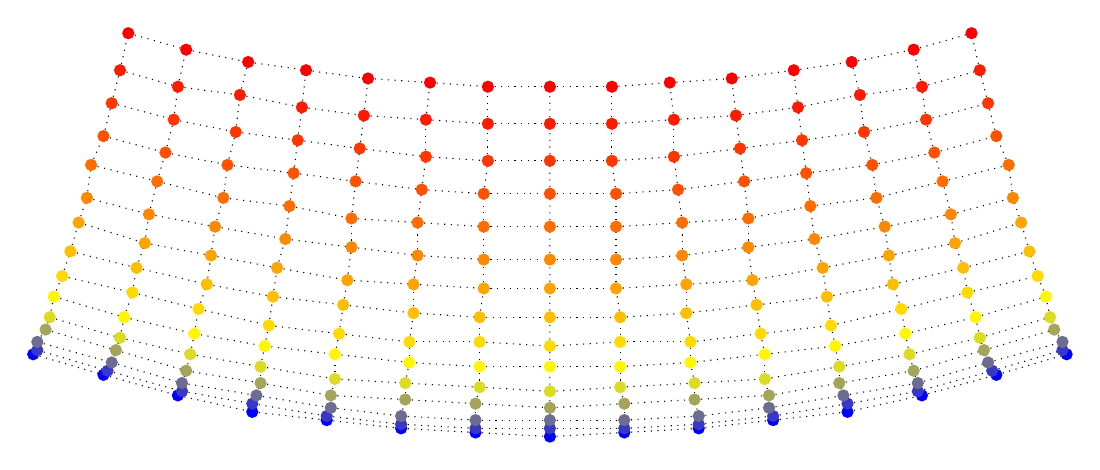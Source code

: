 % This file was created by matlab2tikz v0.2.2.
% Copyright (c) 2008--2012, Nico Schlömer <nico.schloemer@gmail.com>
% All rights reserved.
% 
% The latest updates can be retrieved from
%   http://www.mathworks.com/matlabcentral/fileexchange/22022-matlab2tikz
% where you can also make suggestions and rate matlab2tikz.
% 
% 
% 
\begin{tikzpicture}

% Axis at [0.13 0.11 0.78 0.63]
\begin{axis}[%
view={0}{90},
width=5.167in,
height=4.075in,
scale only axis,
xmin=-0.125, xmax=0.125,
ymin=-0.09, ymax=0.108,
hide x axis,
hide y axis]
\addplot [
color=black,
dotted,
forget plot
]
coordinates{
 (-0.125,-0.02)(-0.124,-0.019) 
};
\addplot [
color=black,
dotted,
forget plot
]
coordinates{
 (-0.124,-0.019)(-0.124,-0.017) 
};
\addplot [
color=black,
dotted,
forget plot
]
coordinates{
 (-0.124,-0.017)(-0.122,-0.014) 
};
\addplot [
color=black,
dotted,
forget plot
]
coordinates{
 (-0.122,-0.014)(-0.121,-0.011) 
};
\addplot [
color=black,
dotted,
forget plot
]
coordinates{
 (-0.121,-0.011)(-0.12,-0.006) 
};
\addplot [
color=black,
dotted,
forget plot
]
coordinates{
 (-0.12,-0.006)(-0.118,-0.001) 
};
\addplot [
color=black,
dotted,
forget plot
]
coordinates{
 (-0.118,-0.001)(-0.116,0.005) 
};
\addplot [
color=black,
dotted,
forget plot
]
coordinates{
 (-0.116,0.005)(-0.114,0.012) 
};
\addplot [
color=black,
dotted,
forget plot
]
coordinates{
 (-0.114,0.012)(-0.112,0.018) 
};
\addplot [
color=black,
dotted,
forget plot
]
coordinates{
 (-0.112,0.018)(-0.111,0.026) 
};
\addplot [
color=black,
dotted,
forget plot
]
coordinates{
 (-0.111,0.026)(-0.108,0.033) 
};
\addplot [
color=black,
dotted,
forget plot
]
coordinates{
 (-0.108,0.033)(-0.106,0.041) 
};
\addplot [
color=black,
dotted,
forget plot
]
coordinates{
 (-0.106,0.041)(-0.104,0.049) 
};
\addplot [
color=black,
dotted,
forget plot
]
coordinates{
 (-0.104,0.049)(-0.102,0.058) 
};
\addplot [
color=black,
dotted,
forget plot
]
coordinates{
 (-0.125,-0.02)(-0.108,-0.025) 
};
\addplot [
color=black,
dotted,
forget plot
]
coordinates{
 (-0.124,-0.019)(-0.107,-0.024) 
};
\addplot [
color=black,
dotted,
forget plot
]
coordinates{
 (-0.108,-0.025)(-0.107,-0.024) 
};
\addplot [
color=black,
dotted,
forget plot
]
coordinates{
 (-0.124,-0.017)(-0.106,-0.022) 
};
\addplot [
color=black,
dotted,
forget plot
]
coordinates{
 (-0.107,-0.024)(-0.106,-0.022) 
};
\addplot [
color=black,
dotted,
forget plot
]
coordinates{
 (-0.122,-0.014)(-0.105,-0.019) 
};
\addplot [
color=black,
dotted,
forget plot
]
coordinates{
 (-0.106,-0.022)(-0.105,-0.019) 
};
\addplot [
color=black,
dotted,
forget plot
]
coordinates{
 (-0.121,-0.011)(-0.104,-0.016) 
};
\addplot [
color=black,
dotted,
forget plot
]
coordinates{
 (-0.105,-0.019)(-0.104,-0.016) 
};
\addplot [
color=black,
dotted,
forget plot
]
coordinates{
 (-0.12,-0.006)(-0.103,-0.011) 
};
\addplot [
color=black,
dotted,
forget plot
]
coordinates{
 (-0.104,-0.016)(-0.103,-0.011) 
};
\addplot [
color=black,
dotted,
forget plot
]
coordinates{
 (-0.118,-0.001)(-0.101,-0.005) 
};
\addplot [
color=black,
dotted,
forget plot
]
coordinates{
 (-0.103,-0.011)(-0.101,-0.005) 
};
\addplot [
color=black,
dotted,
forget plot
]
coordinates{
 (-0.116,0.005)(-0.1,0.001) 
};
\addplot [
color=black,
dotted,
forget plot
]
coordinates{
 (-0.101,-0.005)(-0.1,0.001) 
};
\addplot [
color=black,
dotted,
forget plot
]
coordinates{
 (-0.114,0.012)(-0.098,0.007) 
};
\addplot [
color=black,
dotted,
forget plot
]
coordinates{
 (-0.1,0.001)(-0.098,0.007) 
};
\addplot [
color=black,
dotted,
forget plot
]
coordinates{
 (-0.112,0.018)(-0.097,0.014) 
};
\addplot [
color=black,
dotted,
forget plot
]
coordinates{
 (-0.098,0.007)(-0.097,0.014) 
};
\addplot [
color=black,
dotted,
forget plot
]
coordinates{
 (-0.111,0.026)(-0.095,0.022) 
};
\addplot [
color=black,
dotted,
forget plot
]
coordinates{
 (-0.097,0.014)(-0.095,0.022) 
};
\addplot [
color=black,
dotted,
forget plot
]
coordinates{
 (-0.108,0.033)(-0.093,0.029) 
};
\addplot [
color=black,
dotted,
forget plot
]
coordinates{
 (-0.095,0.022)(-0.093,0.029) 
};
\addplot [
color=black,
dotted,
forget plot
]
coordinates{
 (-0.106,0.041)(-0.091,0.037) 
};
\addplot [
color=black,
dotted,
forget plot
]
coordinates{
 (-0.093,0.029)(-0.091,0.037) 
};
\addplot [
color=black,
dotted,
forget plot
]
coordinates{
 (-0.104,0.049)(-0.09,0.045) 
};
\addplot [
color=black,
dotted,
forget plot
]
coordinates{
 (-0.091,0.037)(-0.09,0.045) 
};
\addplot [
color=black,
dotted,
forget plot
]
coordinates{
 (-0.102,0.058)(-0.088,0.054) 
};
\addplot [
color=black,
dotted,
forget plot
]
coordinates{
 (-0.09,0.045)(-0.088,0.054) 
};
\addplot [
color=black,
dotted,
forget plot
]
coordinates{
 (-0.108,-0.025)(-0.09,-0.03) 
};
\addplot [
color=black,
dotted,
forget plot
]
coordinates{
 (-0.107,-0.024)(-0.089,-0.029) 
};
\addplot [
color=black,
dotted,
forget plot
]
coordinates{
 (-0.09,-0.03)(-0.089,-0.029) 
};
\addplot [
color=black,
dotted,
forget plot
]
coordinates{
 (-0.106,-0.022)(-0.089,-0.027) 
};
\addplot [
color=black,
dotted,
forget plot
]
coordinates{
 (-0.089,-0.029)(-0.089,-0.027) 
};
\addplot [
color=black,
dotted,
forget plot
]
coordinates{
 (-0.105,-0.019)(-0.088,-0.024) 
};
\addplot [
color=black,
dotted,
forget plot
]
coordinates{
 (-0.089,-0.027)(-0.088,-0.024) 
};
\addplot [
color=black,
dotted,
forget plot
]
coordinates{
 (-0.104,-0.016)(-0.087,-0.02) 
};
\addplot [
color=black,
dotted,
forget plot
]
coordinates{
 (-0.088,-0.024)(-0.087,-0.02) 
};
\addplot [
color=black,
dotted,
forget plot
]
coordinates{
 (-0.103,-0.011)(-0.086,-0.015) 
};
\addplot [
color=black,
dotted,
forget plot
]
coordinates{
 (-0.087,-0.02)(-0.086,-0.015) 
};
\addplot [
color=black,
dotted,
forget plot
]
coordinates{
 (-0.101,-0.005)(-0.085,-0.009) 
};
\addplot [
color=black,
dotted,
forget plot
]
coordinates{
 (-0.086,-0.015)(-0.085,-0.009) 
};
\addplot [
color=black,
dotted,
forget plot
]
coordinates{
 (-0.1,0.001)(-0.083,-0.003) 
};
\addplot [
color=black,
dotted,
forget plot
]
coordinates{
 (-0.085,-0.009)(-0.083,-0.003) 
};
\addplot [
color=black,
dotted,
forget plot
]
coordinates{
 (-0.098,0.007)(-0.082,0.004) 
};
\addplot [
color=black,
dotted,
forget plot
]
coordinates{
 (-0.083,-0.003)(-0.082,0.004) 
};
\addplot [
color=black,
dotted,
forget plot
]
coordinates{
 (-0.097,0.014)(-0.081,0.011) 
};
\addplot [
color=black,
dotted,
forget plot
]
coordinates{
 (-0.082,0.004)(-0.081,0.011) 
};
\addplot [
color=black,
dotted,
forget plot
]
coordinates{
 (-0.095,0.022)(-0.079,0.018) 
};
\addplot [
color=black,
dotted,
forget plot
]
coordinates{
 (-0.081,0.011)(-0.079,0.018) 
};
\addplot [
color=black,
dotted,
forget plot
]
coordinates{
 (-0.093,0.029)(-0.078,0.026) 
};
\addplot [
color=black,
dotted,
forget plot
]
coordinates{
 (-0.079,0.018)(-0.078,0.026) 
};
\addplot [
color=black,
dotted,
forget plot
]
coordinates{
 (-0.091,0.037)(-0.076,0.034) 
};
\addplot [
color=black,
dotted,
forget plot
]
coordinates{
 (-0.078,0.026)(-0.076,0.034) 
};
\addplot [
color=black,
dotted,
forget plot
]
coordinates{
 (-0.09,0.045)(-0.075,0.043) 
};
\addplot [
color=black,
dotted,
forget plot
]
coordinates{
 (-0.076,0.034)(-0.075,0.043) 
};
\addplot [
color=black,
dotted,
forget plot
]
coordinates{
 (-0.088,0.054)(-0.073,0.051) 
};
\addplot [
color=black,
dotted,
forget plot
]
coordinates{
 (-0.075,0.043)(-0.073,0.051) 
};
\addplot [
color=black,
dotted,
forget plot
]
coordinates{
 (-0.09,-0.03)(-0.072,-0.034) 
};
\addplot [
color=black,
dotted,
forget plot
]
coordinates{
 (-0.089,-0.029)(-0.072,-0.032) 
};
\addplot [
color=black,
dotted,
forget plot
]
coordinates{
 (-0.072,-0.034)(-0.072,-0.032) 
};
\addplot [
color=black,
dotted,
forget plot
]
coordinates{
 (-0.089,-0.027)(-0.071,-0.03) 
};
\addplot [
color=black,
dotted,
forget plot
]
coordinates{
 (-0.072,-0.032)(-0.071,-0.03) 
};
\addplot [
color=black,
dotted,
forget plot
]
coordinates{
 (-0.088,-0.024)(-0.07,-0.027) 
};
\addplot [
color=black,
dotted,
forget plot
]
coordinates{
 (-0.071,-0.03)(-0.07,-0.027) 
};
\addplot [
color=black,
dotted,
forget plot
]
coordinates{
 (-0.087,-0.02)(-0.07,-0.023) 
};
\addplot [
color=black,
dotted,
forget plot
]
coordinates{
 (-0.07,-0.027)(-0.07,-0.023) 
};
\addplot [
color=black,
dotted,
forget plot
]
coordinates{
 (-0.086,-0.015)(-0.069,-0.018) 
};
\addplot [
color=black,
dotted,
forget plot
]
coordinates{
 (-0.07,-0.023)(-0.069,-0.018) 
};
\addplot [
color=black,
dotted,
forget plot
]
coordinates{
 (-0.085,-0.009)(-0.068,-0.013) 
};
\addplot [
color=black,
dotted,
forget plot
]
coordinates{
 (-0.069,-0.018)(-0.068,-0.013) 
};
\addplot [
color=black,
dotted,
forget plot
]
coordinates{
 (-0.083,-0.003)(-0.067,-0.006) 
};
\addplot [
color=black,
dotted,
forget plot
]
coordinates{
 (-0.068,-0.013)(-0.067,-0.006) 
};
\addplot [
color=black,
dotted,
forget plot
]
coordinates{
 (-0.082,0.004)(-0.066,0.001) 
};
\addplot [
color=black,
dotted,
forget plot
]
coordinates{
 (-0.067,-0.006)(-0.066,0.001) 
};
\addplot [
color=black,
dotted,
forget plot
]
coordinates{
 (-0.081,0.011)(-0.064,0.008) 
};
\addplot [
color=black,
dotted,
forget plot
]
coordinates{
 (-0.066,0.001)(-0.064,0.008) 
};
\addplot [
color=black,
dotted,
forget plot
]
coordinates{
 (-0.079,0.018)(-0.063,0.016) 
};
\addplot [
color=black,
dotted,
forget plot
]
coordinates{
 (-0.064,0.008)(-0.063,0.016) 
};
\addplot [
color=black,
dotted,
forget plot
]
coordinates{
 (-0.078,0.026)(-0.062,0.024) 
};
\addplot [
color=black,
dotted,
forget plot
]
coordinates{
 (-0.063,0.016)(-0.062,0.024) 
};
\addplot [
color=black,
dotted,
forget plot
]
coordinates{
 (-0.076,0.034)(-0.061,0.032) 
};
\addplot [
color=black,
dotted,
forget plot
]
coordinates{
 (-0.062,0.024)(-0.061,0.032) 
};
\addplot [
color=black,
dotted,
forget plot
]
coordinates{
 (-0.075,0.043)(-0.06,0.04) 
};
\addplot [
color=black,
dotted,
forget plot
]
coordinates{
 (-0.061,0.032)(-0.06,0.04) 
};
\addplot [
color=black,
dotted,
forget plot
]
coordinates{
 (-0.073,0.051)(-0.059,0.049) 
};
\addplot [
color=black,
dotted,
forget plot
]
coordinates{
 (-0.06,0.04)(-0.059,0.049) 
};
\addplot [
color=black,
dotted,
forget plot
]
coordinates{
 (-0.072,-0.034)(-0.054,-0.036) 
};
\addplot [
color=black,
dotted,
forget plot
]
coordinates{
 (-0.072,-0.032)(-0.054,-0.035) 
};
\addplot [
color=black,
dotted,
forget plot
]
coordinates{
 (-0.054,-0.036)(-0.054,-0.035) 
};
\addplot [
color=black,
dotted,
forget plot
]
coordinates{
 (-0.071,-0.03)(-0.053,-0.033) 
};
\addplot [
color=black,
dotted,
forget plot
]
coordinates{
 (-0.054,-0.035)(-0.053,-0.033) 
};
\addplot [
color=black,
dotted,
forget plot
]
coordinates{
 (-0.07,-0.027)(-0.053,-0.03) 
};
\addplot [
color=black,
dotted,
forget plot
]
coordinates{
 (-0.053,-0.033)(-0.053,-0.03) 
};
\addplot [
color=black,
dotted,
forget plot
]
coordinates{
 (-0.07,-0.023)(-0.052,-0.026) 
};
\addplot [
color=black,
dotted,
forget plot
]
coordinates{
 (-0.053,-0.03)(-0.052,-0.026) 
};
\addplot [
color=black,
dotted,
forget plot
]
coordinates{
 (-0.069,-0.018)(-0.052,-0.02) 
};
\addplot [
color=black,
dotted,
forget plot
]
coordinates{
 (-0.052,-0.026)(-0.052,-0.02) 
};
\addplot [
color=black,
dotted,
forget plot
]
coordinates{
 (-0.068,-0.013)(-0.051,-0.015) 
};
\addplot [
color=black,
dotted,
forget plot
]
coordinates{
 (-0.052,-0.02)(-0.051,-0.015) 
};
\addplot [
color=black,
dotted,
forget plot
]
coordinates{
 (-0.067,-0.006)(-0.05,-0.008) 
};
\addplot [
color=black,
dotted,
forget plot
]
coordinates{
 (-0.051,-0.015)(-0.05,-0.008) 
};
\addplot [
color=black,
dotted,
forget plot
]
coordinates{
 (-0.066,0.001)(-0.049,-0.002) 
};
\addplot [
color=black,
dotted,
forget plot
]
coordinates{
 (-0.05,-0.008)(-0.049,-0.002) 
};
\addplot [
color=black,
dotted,
forget plot
]
coordinates{
 (-0.064,0.008)(-0.048,0.006) 
};
\addplot [
color=black,
dotted,
forget plot
]
coordinates{
 (-0.049,-0.002)(-0.048,0.006) 
};
\addplot [
color=black,
dotted,
forget plot
]
coordinates{
 (-0.063,0.016)(-0.048,0.013) 
};
\addplot [
color=black,
dotted,
forget plot
]
coordinates{
 (-0.048,0.006)(-0.048,0.013) 
};
\addplot [
color=black,
dotted,
forget plot
]
coordinates{
 (-0.062,0.024)(-0.047,0.022) 
};
\addplot [
color=black,
dotted,
forget plot
]
coordinates{
 (-0.048,0.013)(-0.047,0.022) 
};
\addplot [
color=black,
dotted,
forget plot
]
coordinates{
 (-0.061,0.032)(-0.046,0.03) 
};
\addplot [
color=black,
dotted,
forget plot
]
coordinates{
 (-0.047,0.022)(-0.046,0.03) 
};
\addplot [
color=black,
dotted,
forget plot
]
coordinates{
 (-0.06,0.04)(-0.045,0.038) 
};
\addplot [
color=black,
dotted,
forget plot
]
coordinates{
 (-0.046,0.03)(-0.045,0.038) 
};
\addplot [
color=black,
dotted,
forget plot
]
coordinates{
 (-0.059,0.049)(-0.044,0.047) 
};
\addplot [
color=black,
dotted,
forget plot
]
coordinates{
 (-0.045,0.038)(-0.044,0.047) 
};
\addplot [
color=black,
dotted,
forget plot
]
coordinates{
 (-0.054,-0.036)(-0.036,-0.038) 
};
\addplot [
color=black,
dotted,
forget plot
]
coordinates{
 (-0.054,-0.035)(-0.036,-0.037) 
};
\addplot [
color=black,
dotted,
forget plot
]
coordinates{
 (-0.036,-0.038)(-0.036,-0.037) 
};
\addplot [
color=black,
dotted,
forget plot
]
coordinates{
 (-0.053,-0.033)(-0.036,-0.035) 
};
\addplot [
color=black,
dotted,
forget plot
]
coordinates{
 (-0.036,-0.037)(-0.036,-0.035) 
};
\addplot [
color=black,
dotted,
forget plot
]
coordinates{
 (-0.053,-0.03)(-0.035,-0.031) 
};
\addplot [
color=black,
dotted,
forget plot
]
coordinates{
 (-0.036,-0.035)(-0.035,-0.031) 
};
\addplot [
color=black,
dotted,
forget plot
]
coordinates{
 (-0.052,-0.026)(-0.035,-0.027) 
};
\addplot [
color=black,
dotted,
forget plot
]
coordinates{
 (-0.035,-0.031)(-0.035,-0.027) 
};
\addplot [
color=black,
dotted,
forget plot
]
coordinates{
 (-0.052,-0.02)(-0.034,-0.022) 
};
\addplot [
color=black,
dotted,
forget plot
]
coordinates{
 (-0.035,-0.027)(-0.034,-0.022) 
};
\addplot [
color=black,
dotted,
forget plot
]
coordinates{
 (-0.051,-0.015)(-0.034,-0.017) 
};
\addplot [
color=black,
dotted,
forget plot
]
coordinates{
 (-0.034,-0.022)(-0.034,-0.017) 
};
\addplot [
color=black,
dotted,
forget plot
]
coordinates{
 (-0.05,-0.008)(-0.033,-0.01) 
};
\addplot [
color=black,
dotted,
forget plot
]
coordinates{
 (-0.034,-0.017)(-0.033,-0.01) 
};
\addplot [
color=black,
dotted,
forget plot
]
coordinates{
 (-0.049,-0.002)(-0.033,-0.003) 
};
\addplot [
color=black,
dotted,
forget plot
]
coordinates{
 (-0.033,-0.01)(-0.033,-0.003) 
};
\addplot [
color=black,
dotted,
forget plot
]
coordinates{
 (-0.048,0.006)(-0.032,0.004) 
};
\addplot [
color=black,
dotted,
forget plot
]
coordinates{
 (-0.033,-0.003)(-0.032,0.004) 
};
\addplot [
color=black,
dotted,
forget plot
]
coordinates{
 (-0.048,0.013)(-0.032,0.012) 
};
\addplot [
color=black,
dotted,
forget plot
]
coordinates{
 (-0.032,0.004)(-0.032,0.012) 
};
\addplot [
color=black,
dotted,
forget plot
]
coordinates{
 (-0.047,0.022)(-0.031,0.02) 
};
\addplot [
color=black,
dotted,
forget plot
]
coordinates{
 (-0.032,0.012)(-0.031,0.02) 
};
\addplot [
color=black,
dotted,
forget plot
]
coordinates{
 (-0.046,0.03)(-0.03,0.028) 
};
\addplot [
color=black,
dotted,
forget plot
]
coordinates{
 (-0.031,0.02)(-0.03,0.028) 
};
\addplot [
color=black,
dotted,
forget plot
]
coordinates{
 (-0.045,0.038)(-0.03,0.037) 
};
\addplot [
color=black,
dotted,
forget plot
]
coordinates{
 (-0.03,0.028)(-0.03,0.037) 
};
\addplot [
color=black,
dotted,
forget plot
]
coordinates{
 (-0.044,0.047)(-0.029,0.046) 
};
\addplot [
color=black,
dotted,
forget plot
]
coordinates{
 (-0.03,0.037)(-0.029,0.046) 
};
\addplot [
color=black,
dotted,
forget plot
]
coordinates{
 (-0.036,-0.038)(-0.018,-0.039) 
};
\addplot [
color=black,
dotted,
forget plot
]
coordinates{
 (-0.036,-0.037)(-0.018,-0.038) 
};
\addplot [
color=black,
dotted,
forget plot
]
coordinates{
 (-0.018,-0.039)(-0.018,-0.038) 
};
\addplot [
color=black,
dotted,
forget plot
]
coordinates{
 (-0.036,-0.035)(-0.018,-0.036) 
};
\addplot [
color=black,
dotted,
forget plot
]
coordinates{
 (-0.018,-0.038)(-0.018,-0.036) 
};
\addplot [
color=black,
dotted,
forget plot
]
coordinates{
 (-0.035,-0.031)(-0.018,-0.032) 
};
\addplot [
color=black,
dotted,
forget plot
]
coordinates{
 (-0.018,-0.036)(-0.018,-0.032) 
};
\addplot [
color=black,
dotted,
forget plot
]
coordinates{
 (-0.035,-0.027)(-0.017,-0.028) 
};
\addplot [
color=black,
dotted,
forget plot
]
coordinates{
 (-0.018,-0.032)(-0.017,-0.028) 
};
\addplot [
color=black,
dotted,
forget plot
]
coordinates{
 (-0.034,-0.022)(-0.017,-0.023) 
};
\addplot [
color=black,
dotted,
forget plot
]
coordinates{
 (-0.017,-0.028)(-0.017,-0.023) 
};
\addplot [
color=black,
dotted,
forget plot
]
coordinates{
 (-0.034,-0.017)(-0.017,-0.017) 
};
\addplot [
color=black,
dotted,
forget plot
]
coordinates{
 (-0.017,-0.023)(-0.017,-0.017) 
};
\addplot [
color=black,
dotted,
forget plot
]
coordinates{
 (-0.033,-0.01)(-0.017,-0.011) 
};
\addplot [
color=black,
dotted,
forget plot
]
coordinates{
 (-0.017,-0.017)(-0.017,-0.011) 
};
\addplot [
color=black,
dotted,
forget plot
]
coordinates{
 (-0.033,-0.003)(-0.016,-0.004) 
};
\addplot [
color=black,
dotted,
forget plot
]
coordinates{
 (-0.017,-0.011)(-0.016,-0.004) 
};
\addplot [
color=black,
dotted,
forget plot
]
coordinates{
 (-0.032,0.004)(-0.016,0.003) 
};
\addplot [
color=black,
dotted,
forget plot
]
coordinates{
 (-0.016,-0.004)(-0.016,0.003) 
};
\addplot [
color=black,
dotted,
forget plot
]
coordinates{
 (-0.032,0.012)(-0.016,0.011) 
};
\addplot [
color=black,
dotted,
forget plot
]
coordinates{
 (-0.016,0.003)(-0.016,0.011) 
};
\addplot [
color=black,
dotted,
forget plot
]
coordinates{
 (-0.031,0.02)(-0.016,0.019) 
};
\addplot [
color=black,
dotted,
forget plot
]
coordinates{
 (-0.016,0.011)(-0.016,0.019) 
};
\addplot [
color=black,
dotted,
forget plot
]
coordinates{
 (-0.03,0.028)(-0.015,0.027) 
};
\addplot [
color=black,
dotted,
forget plot
]
coordinates{
 (-0.016,0.019)(-0.015,0.027) 
};
\addplot [
color=black,
dotted,
forget plot
]
coordinates{
 (-0.03,0.037)(-0.015,0.036) 
};
\addplot [
color=black,
dotted,
forget plot
]
coordinates{
 (-0.015,0.027)(-0.015,0.036) 
};
\addplot [
color=black,
dotted,
forget plot
]
coordinates{
 (-0.029,0.046)(-0.015,0.045) 
};
\addplot [
color=black,
dotted,
forget plot
]
coordinates{
 (-0.015,0.036)(-0.015,0.045) 
};
\addplot [
color=black,
dotted,
forget plot
]
coordinates{
 (-0.018,-0.039)(-1.505e-06,-0.04) 
};
\addplot [
color=black,
dotted,
forget plot
]
coordinates{
 (-0.018,-0.038)(2.839e-06,-0.038) 
};
\addplot [
color=black,
dotted,
forget plot
]
coordinates{
 (-1.505e-06,-0.04)(2.839e-06,-0.038) 
};
\addplot [
color=black,
dotted,
forget plot
]
coordinates{
 (-0.018,-0.036)(-1.244e-06,-0.036) 
};
\addplot [
color=black,
dotted,
forget plot
]
coordinates{
 (2.839e-06,-0.038)(-1.244e-06,-0.036) 
};
\addplot [
color=black,
dotted,
forget plot
]
coordinates{
 (-0.018,-0.032)(2.416e-06,-0.033) 
};
\addplot [
color=black,
dotted,
forget plot
]
coordinates{
 (-1.244e-06,-0.036)(2.416e-06,-0.033) 
};
\addplot [
color=black,
dotted,
forget plot
]
coordinates{
 (-0.017,-0.028)(3.112e-06,-0.029) 
};
\addplot [
color=black,
dotted,
forget plot
]
coordinates{
 (2.416e-06,-0.033)(3.112e-06,-0.029) 
};
\addplot [
color=black,
dotted,
forget plot
]
coordinates{
 (-0.017,-0.023)(-1.133e-06,-0.023) 
};
\addplot [
color=black,
dotted,
forget plot
]
coordinates{
 (3.112e-06,-0.029)(-1.133e-06,-0.023) 
};
\addplot [
color=black,
dotted,
forget plot
]
coordinates{
 (-0.017,-0.017)(7.988e-07,-0.018) 
};
\addplot [
color=black,
dotted,
forget plot
]
coordinates{
 (-1.133e-06,-0.023)(7.988e-07,-0.018) 
};
\addplot [
color=black,
dotted,
forget plot
]
coordinates{
 (-0.017,-0.011)(3.225e-07,-0.011) 
};
\addplot [
color=black,
dotted,
forget plot
]
coordinates{
 (7.988e-07,-0.018)(3.225e-07,-0.011) 
};
\addplot [
color=black,
dotted,
forget plot
]
coordinates{
 (-0.016,-0.004)(-1.601e-07,-0.004) 
};
\addplot [
color=black,
dotted,
forget plot
]
coordinates{
 (3.225e-07,-0.011)(-1.601e-07,-0.004) 
};
\addplot [
color=black,
dotted,
forget plot
]
coordinates{
 (-0.016,0.003)(-7.657e-07,0.003) 
};
\addplot [
color=black,
dotted,
forget plot
]
coordinates{
 (-1.601e-07,-0.004)(-7.657e-07,0.003) 
};
\addplot [
color=black,
dotted,
forget plot
]
coordinates{
 (-0.016,0.011)(2.474e-07,0.011) 
};
\addplot [
color=black,
dotted,
forget plot
]
coordinates{
 (-7.657e-07,0.003)(2.474e-07,0.011) 
};
\addplot [
color=black,
dotted,
forget plot
]
coordinates{
 (-0.016,0.019)(4.727e-07,0.019) 
};
\addplot [
color=black,
dotted,
forget plot
]
coordinates{
 (2.474e-07,0.011)(4.727e-07,0.019) 
};
\addplot [
color=black,
dotted,
forget plot
]
coordinates{
 (-0.015,0.027)(5.345e-07,0.027) 
};
\addplot [
color=black,
dotted,
forget plot
]
coordinates{
 (4.727e-07,0.019)(5.345e-07,0.027) 
};
\addplot [
color=black,
dotted,
forget plot
]
coordinates{
 (-0.015,0.036)(6.132e-07,0.036) 
};
\addplot [
color=black,
dotted,
forget plot
]
coordinates{
 (5.345e-07,0.027)(6.132e-07,0.036) 
};
\addplot [
color=black,
dotted,
forget plot
]
coordinates{
 (-0.015,0.045)(-8.501e-08,0.045) 
};
\addplot [
color=black,
dotted,
forget plot
]
coordinates{
 (6.132e-07,0.036)(-8.501e-08,0.045) 
};
\addplot [
color=black,
dotted,
forget plot
]
coordinates{
 (-1.505e-06,-0.04)(0.018,-0.039) 
};
\addplot [
color=black,
dotted,
forget plot
]
coordinates{
 (2.839e-06,-0.038)(0.018,-0.038) 
};
\addplot [
color=black,
dotted,
forget plot
]
coordinates{
 (0.018,-0.039)(0.018,-0.038) 
};
\addplot [
color=black,
dotted,
forget plot
]
coordinates{
 (-1.244e-06,-0.036)(0.018,-0.036) 
};
\addplot [
color=black,
dotted,
forget plot
]
coordinates{
 (0.018,-0.038)(0.018,-0.036) 
};
\addplot [
color=black,
dotted,
forget plot
]
coordinates{
 (2.416e-06,-0.033)(0.018,-0.032) 
};
\addplot [
color=black,
dotted,
forget plot
]
coordinates{
 (0.018,-0.036)(0.018,-0.032) 
};
\addplot [
color=black,
dotted,
forget plot
]
coordinates{
 (3.112e-06,-0.029)(0.017,-0.028) 
};
\addplot [
color=black,
dotted,
forget plot
]
coordinates{
 (0.018,-0.032)(0.017,-0.028) 
};
\addplot [
color=black,
dotted,
forget plot
]
coordinates{
 (-1.133e-06,-0.023)(0.017,-0.023) 
};
\addplot [
color=black,
dotted,
forget plot
]
coordinates{
 (0.017,-0.028)(0.017,-0.023) 
};
\addplot [
color=black,
dotted,
forget plot
]
coordinates{
 (7.988e-07,-0.018)(0.017,-0.017) 
};
\addplot [
color=black,
dotted,
forget plot
]
coordinates{
 (0.017,-0.023)(0.017,-0.017) 
};
\addplot [
color=black,
dotted,
forget plot
]
coordinates{
 (3.225e-07,-0.011)(0.017,-0.011) 
};
\addplot [
color=black,
dotted,
forget plot
]
coordinates{
 (0.017,-0.017)(0.017,-0.011) 
};
\addplot [
color=black,
dotted,
forget plot
]
coordinates{
 (-1.601e-07,-0.004)(0.016,-0.004) 
};
\addplot [
color=black,
dotted,
forget plot
]
coordinates{
 (0.017,-0.011)(0.016,-0.004) 
};
\addplot [
color=black,
dotted,
forget plot
]
coordinates{
 (-7.657e-07,0.003)(0.016,0.003) 
};
\addplot [
color=black,
dotted,
forget plot
]
coordinates{
 (0.016,-0.004)(0.016,0.003) 
};
\addplot [
color=black,
dotted,
forget plot
]
coordinates{
 (2.474e-07,0.011)(0.016,0.011) 
};
\addplot [
color=black,
dotted,
forget plot
]
coordinates{
 (0.016,0.003)(0.016,0.011) 
};
\addplot [
color=black,
dotted,
forget plot
]
coordinates{
 (4.727e-07,0.019)(0.016,0.019) 
};
\addplot [
color=black,
dotted,
forget plot
]
coordinates{
 (0.016,0.011)(0.016,0.019) 
};
\addplot [
color=black,
dotted,
forget plot
]
coordinates{
 (5.345e-07,0.027)(0.015,0.027) 
};
\addplot [
color=black,
dotted,
forget plot
]
coordinates{
 (0.016,0.019)(0.015,0.027) 
};
\addplot [
color=black,
dotted,
forget plot
]
coordinates{
 (6.132e-07,0.036)(0.015,0.036) 
};
\addplot [
color=black,
dotted,
forget plot
]
coordinates{
 (0.015,0.027)(0.015,0.036) 
};
\addplot [
color=black,
dotted,
forget plot
]
coordinates{
 (-8.501e-08,0.045)(0.015,0.045) 
};
\addplot [
color=black,
dotted,
forget plot
]
coordinates{
 (0.015,0.036)(0.015,0.045) 
};
\addplot [
color=black,
dotted,
forget plot
]
coordinates{
 (0.018,-0.039)(0.036,-0.038) 
};
\addplot [
color=black,
dotted,
forget plot
]
coordinates{
 (0.018,-0.038)(0.036,-0.037) 
};
\addplot [
color=black,
dotted,
forget plot
]
coordinates{
 (0.036,-0.038)(0.036,-0.037) 
};
\addplot [
color=black,
dotted,
forget plot
]
coordinates{
 (0.018,-0.036)(0.036,-0.035) 
};
\addplot [
color=black,
dotted,
forget plot
]
coordinates{
 (0.036,-0.037)(0.036,-0.035) 
};
\addplot [
color=black,
dotted,
forget plot
]
coordinates{
 (0.018,-0.032)(0.035,-0.031) 
};
\addplot [
color=black,
dotted,
forget plot
]
coordinates{
 (0.036,-0.035)(0.035,-0.031) 
};
\addplot [
color=black,
dotted,
forget plot
]
coordinates{
 (0.017,-0.028)(0.035,-0.027) 
};
\addplot [
color=black,
dotted,
forget plot
]
coordinates{
 (0.035,-0.031)(0.035,-0.027) 
};
\addplot [
color=black,
dotted,
forget plot
]
coordinates{
 (0.017,-0.023)(0.034,-0.022) 
};
\addplot [
color=black,
dotted,
forget plot
]
coordinates{
 (0.035,-0.027)(0.034,-0.022) 
};
\addplot [
color=black,
dotted,
forget plot
]
coordinates{
 (0.017,-0.017)(0.034,-0.017) 
};
\addplot [
color=black,
dotted,
forget plot
]
coordinates{
 (0.034,-0.022)(0.034,-0.017) 
};
\addplot [
color=black,
dotted,
forget plot
]
coordinates{
 (0.017,-0.011)(0.033,-0.01) 
};
\addplot [
color=black,
dotted,
forget plot
]
coordinates{
 (0.034,-0.017)(0.033,-0.01) 
};
\addplot [
color=black,
dotted,
forget plot
]
coordinates{
 (0.016,-0.004)(0.033,-0.003) 
};
\addplot [
color=black,
dotted,
forget plot
]
coordinates{
 (0.033,-0.01)(0.033,-0.003) 
};
\addplot [
color=black,
dotted,
forget plot
]
coordinates{
 (0.016,0.003)(0.032,0.004) 
};
\addplot [
color=black,
dotted,
forget plot
]
coordinates{
 (0.033,-0.003)(0.032,0.004) 
};
\addplot [
color=black,
dotted,
forget plot
]
coordinates{
 (0.016,0.011)(0.032,0.012) 
};
\addplot [
color=black,
dotted,
forget plot
]
coordinates{
 (0.032,0.004)(0.032,0.012) 
};
\addplot [
color=black,
dotted,
forget plot
]
coordinates{
 (0.016,0.019)(0.031,0.02) 
};
\addplot [
color=black,
dotted,
forget plot
]
coordinates{
 (0.032,0.012)(0.031,0.02) 
};
\addplot [
color=black,
dotted,
forget plot
]
coordinates{
 (0.015,0.027)(0.03,0.028) 
};
\addplot [
color=black,
dotted,
forget plot
]
coordinates{
 (0.031,0.02)(0.03,0.028) 
};
\addplot [
color=black,
dotted,
forget plot
]
coordinates{
 (0.015,0.036)(0.03,0.037) 
};
\addplot [
color=black,
dotted,
forget plot
]
coordinates{
 (0.03,0.028)(0.03,0.037) 
};
\addplot [
color=black,
dotted,
forget plot
]
coordinates{
 (0.015,0.045)(0.029,0.046) 
};
\addplot [
color=black,
dotted,
forget plot
]
coordinates{
 (0.03,0.037)(0.029,0.046) 
};
\addplot [
color=black,
dotted,
forget plot
]
coordinates{
 (0.036,-0.038)(0.054,-0.036) 
};
\addplot [
color=black,
dotted,
forget plot
]
coordinates{
 (0.036,-0.037)(0.054,-0.035) 
};
\addplot [
color=black,
dotted,
forget plot
]
coordinates{
 (0.054,-0.036)(0.054,-0.035) 
};
\addplot [
color=black,
dotted,
forget plot
]
coordinates{
 (0.036,-0.035)(0.053,-0.033) 
};
\addplot [
color=black,
dotted,
forget plot
]
coordinates{
 (0.054,-0.035)(0.053,-0.033) 
};
\addplot [
color=black,
dotted,
forget plot
]
coordinates{
 (0.035,-0.031)(0.053,-0.03) 
};
\addplot [
color=black,
dotted,
forget plot
]
coordinates{
 (0.053,-0.033)(0.053,-0.03) 
};
\addplot [
color=black,
dotted,
forget plot
]
coordinates{
 (0.035,-0.027)(0.052,-0.026) 
};
\addplot [
color=black,
dotted,
forget plot
]
coordinates{
 (0.053,-0.03)(0.052,-0.026) 
};
\addplot [
color=black,
dotted,
forget plot
]
coordinates{
 (0.034,-0.022)(0.052,-0.02) 
};
\addplot [
color=black,
dotted,
forget plot
]
coordinates{
 (0.052,-0.026)(0.052,-0.02) 
};
\addplot [
color=black,
dotted,
forget plot
]
coordinates{
 (0.034,-0.017)(0.051,-0.015) 
};
\addplot [
color=black,
dotted,
forget plot
]
coordinates{
 (0.052,-0.02)(0.051,-0.015) 
};
\addplot [
color=black,
dotted,
forget plot
]
coordinates{
 (0.033,-0.01)(0.05,-0.008) 
};
\addplot [
color=black,
dotted,
forget plot
]
coordinates{
 (0.051,-0.015)(0.05,-0.008) 
};
\addplot [
color=black,
dotted,
forget plot
]
coordinates{
 (0.033,-0.003)(0.049,-0.002) 
};
\addplot [
color=black,
dotted,
forget plot
]
coordinates{
 (0.05,-0.008)(0.049,-0.002) 
};
\addplot [
color=black,
dotted,
forget plot
]
coordinates{
 (0.032,0.004)(0.048,0.006) 
};
\addplot [
color=black,
dotted,
forget plot
]
coordinates{
 (0.049,-0.002)(0.048,0.006) 
};
\addplot [
color=black,
dotted,
forget plot
]
coordinates{
 (0.032,0.012)(0.048,0.013) 
};
\addplot [
color=black,
dotted,
forget plot
]
coordinates{
 (0.048,0.006)(0.048,0.013) 
};
\addplot [
color=black,
dotted,
forget plot
]
coordinates{
 (0.031,0.02)(0.047,0.022) 
};
\addplot [
color=black,
dotted,
forget plot
]
coordinates{
 (0.048,0.013)(0.047,0.022) 
};
\addplot [
color=black,
dotted,
forget plot
]
coordinates{
 (0.03,0.028)(0.046,0.03) 
};
\addplot [
color=black,
dotted,
forget plot
]
coordinates{
 (0.047,0.022)(0.046,0.03) 
};
\addplot [
color=black,
dotted,
forget plot
]
coordinates{
 (0.03,0.037)(0.045,0.038) 
};
\addplot [
color=black,
dotted,
forget plot
]
coordinates{
 (0.046,0.03)(0.045,0.038) 
};
\addplot [
color=black,
dotted,
forget plot
]
coordinates{
 (0.029,0.046)(0.044,0.047) 
};
\addplot [
color=black,
dotted,
forget plot
]
coordinates{
 (0.045,0.038)(0.044,0.047) 
};
\addplot [
color=black,
dotted,
forget plot
]
coordinates{
 (0.054,-0.036)(0.072,-0.034) 
};
\addplot [
color=black,
dotted,
forget plot
]
coordinates{
 (0.054,-0.035)(0.072,-0.032) 
};
\addplot [
color=black,
dotted,
forget plot
]
coordinates{
 (0.072,-0.034)(0.072,-0.032) 
};
\addplot [
color=black,
dotted,
forget plot
]
coordinates{
 (0.053,-0.033)(0.071,-0.03) 
};
\addplot [
color=black,
dotted,
forget plot
]
coordinates{
 (0.072,-0.032)(0.071,-0.03) 
};
\addplot [
color=black,
dotted,
forget plot
]
coordinates{
 (0.053,-0.03)(0.07,-0.027) 
};
\addplot [
color=black,
dotted,
forget plot
]
coordinates{
 (0.071,-0.03)(0.07,-0.027) 
};
\addplot [
color=black,
dotted,
forget plot
]
coordinates{
 (0.052,-0.026)(0.07,-0.023) 
};
\addplot [
color=black,
dotted,
forget plot
]
coordinates{
 (0.07,-0.027)(0.07,-0.023) 
};
\addplot [
color=black,
dotted,
forget plot
]
coordinates{
 (0.052,-0.02)(0.069,-0.018) 
};
\addplot [
color=black,
dotted,
forget plot
]
coordinates{
 (0.07,-0.023)(0.069,-0.018) 
};
\addplot [
color=black,
dotted,
forget plot
]
coordinates{
 (0.051,-0.015)(0.068,-0.013) 
};
\addplot [
color=black,
dotted,
forget plot
]
coordinates{
 (0.069,-0.018)(0.068,-0.013) 
};
\addplot [
color=black,
dotted,
forget plot
]
coordinates{
 (0.05,-0.008)(0.067,-0.006) 
};
\addplot [
color=black,
dotted,
forget plot
]
coordinates{
 (0.068,-0.013)(0.067,-0.006) 
};
\addplot [
color=black,
dotted,
forget plot
]
coordinates{
 (0.049,-0.002)(0.066,0.001) 
};
\addplot [
color=black,
dotted,
forget plot
]
coordinates{
 (0.067,-0.006)(0.066,0.001) 
};
\addplot [
color=black,
dotted,
forget plot
]
coordinates{
 (0.048,0.006)(0.064,0.008) 
};
\addplot [
color=black,
dotted,
forget plot
]
coordinates{
 (0.066,0.001)(0.064,0.008) 
};
\addplot [
color=black,
dotted,
forget plot
]
coordinates{
 (0.048,0.013)(0.063,0.016) 
};
\addplot [
color=black,
dotted,
forget plot
]
coordinates{
 (0.064,0.008)(0.063,0.016) 
};
\addplot [
color=black,
dotted,
forget plot
]
coordinates{
 (0.047,0.022)(0.062,0.024) 
};
\addplot [
color=black,
dotted,
forget plot
]
coordinates{
 (0.063,0.016)(0.062,0.024) 
};
\addplot [
color=black,
dotted,
forget plot
]
coordinates{
 (0.046,0.03)(0.061,0.032) 
};
\addplot [
color=black,
dotted,
forget plot
]
coordinates{
 (0.062,0.024)(0.061,0.032) 
};
\addplot [
color=black,
dotted,
forget plot
]
coordinates{
 (0.045,0.038)(0.06,0.04) 
};
\addplot [
color=black,
dotted,
forget plot
]
coordinates{
 (0.061,0.032)(0.06,0.04) 
};
\addplot [
color=black,
dotted,
forget plot
]
coordinates{
 (0.044,0.047)(0.059,0.049) 
};
\addplot [
color=black,
dotted,
forget plot
]
coordinates{
 (0.06,0.04)(0.059,0.049) 
};
\addplot [
color=black,
dotted,
forget plot
]
coordinates{
 (0.072,-0.034)(0.09,-0.03) 
};
\addplot [
color=black,
dotted,
forget plot
]
coordinates{
 (0.072,-0.032)(0.089,-0.029) 
};
\addplot [
color=black,
dotted,
forget plot
]
coordinates{
 (0.09,-0.03)(0.089,-0.029) 
};
\addplot [
color=black,
dotted,
forget plot
]
coordinates{
 (0.071,-0.03)(0.089,-0.027) 
};
\addplot [
color=black,
dotted,
forget plot
]
coordinates{
 (0.089,-0.029)(0.089,-0.027) 
};
\addplot [
color=black,
dotted,
forget plot
]
coordinates{
 (0.07,-0.027)(0.088,-0.024) 
};
\addplot [
color=black,
dotted,
forget plot
]
coordinates{
 (0.089,-0.027)(0.088,-0.024) 
};
\addplot [
color=black,
dotted,
forget plot
]
coordinates{
 (0.07,-0.023)(0.087,-0.02) 
};
\addplot [
color=black,
dotted,
forget plot
]
coordinates{
 (0.088,-0.024)(0.087,-0.02) 
};
\addplot [
color=black,
dotted,
forget plot
]
coordinates{
 (0.069,-0.018)(0.086,-0.015) 
};
\addplot [
color=black,
dotted,
forget plot
]
coordinates{
 (0.087,-0.02)(0.086,-0.015) 
};
\addplot [
color=black,
dotted,
forget plot
]
coordinates{
 (0.068,-0.013)(0.085,-0.009) 
};
\addplot [
color=black,
dotted,
forget plot
]
coordinates{
 (0.086,-0.015)(0.085,-0.009) 
};
\addplot [
color=black,
dotted,
forget plot
]
coordinates{
 (0.067,-0.006)(0.083,-0.003) 
};
\addplot [
color=black,
dotted,
forget plot
]
coordinates{
 (0.085,-0.009)(0.083,-0.003) 
};
\addplot [
color=black,
dotted,
forget plot
]
coordinates{
 (0.066,0.001)(0.082,0.004) 
};
\addplot [
color=black,
dotted,
forget plot
]
coordinates{
 (0.083,-0.003)(0.082,0.004) 
};
\addplot [
color=black,
dotted,
forget plot
]
coordinates{
 (0.064,0.008)(0.081,0.011) 
};
\addplot [
color=black,
dotted,
forget plot
]
coordinates{
 (0.082,0.004)(0.081,0.011) 
};
\addplot [
color=black,
dotted,
forget plot
]
coordinates{
 (0.063,0.016)(0.079,0.018) 
};
\addplot [
color=black,
dotted,
forget plot
]
coordinates{
 (0.081,0.011)(0.079,0.018) 
};
\addplot [
color=black,
dotted,
forget plot
]
coordinates{
 (0.062,0.024)(0.078,0.026) 
};
\addplot [
color=black,
dotted,
forget plot
]
coordinates{
 (0.079,0.018)(0.078,0.026) 
};
\addplot [
color=black,
dotted,
forget plot
]
coordinates{
 (0.061,0.032)(0.076,0.034) 
};
\addplot [
color=black,
dotted,
forget plot
]
coordinates{
 (0.078,0.026)(0.076,0.034) 
};
\addplot [
color=black,
dotted,
forget plot
]
coordinates{
 (0.06,0.04)(0.075,0.043) 
};
\addplot [
color=black,
dotted,
forget plot
]
coordinates{
 (0.076,0.034)(0.075,0.043) 
};
\addplot [
color=black,
dotted,
forget plot
]
coordinates{
 (0.059,0.049)(0.073,0.051) 
};
\addplot [
color=black,
dotted,
forget plot
]
coordinates{
 (0.075,0.043)(0.073,0.051) 
};
\addplot [
color=black,
dotted,
forget plot
]
coordinates{
 (0.09,-0.03)(0.108,-0.025) 
};
\addplot [
color=black,
dotted,
forget plot
]
coordinates{
 (0.089,-0.029)(0.107,-0.024) 
};
\addplot [
color=black,
dotted,
forget plot
]
coordinates{
 (0.108,-0.025)(0.107,-0.024) 
};
\addplot [
color=black,
dotted,
forget plot
]
coordinates{
 (0.089,-0.027)(0.106,-0.022) 
};
\addplot [
color=black,
dotted,
forget plot
]
coordinates{
 (0.107,-0.024)(0.106,-0.022) 
};
\addplot [
color=black,
dotted,
forget plot
]
coordinates{
 (0.088,-0.024)(0.105,-0.019) 
};
\addplot [
color=black,
dotted,
forget plot
]
coordinates{
 (0.106,-0.022)(0.105,-0.019) 
};
\addplot [
color=black,
dotted,
forget plot
]
coordinates{
 (0.087,-0.02)(0.104,-0.016) 
};
\addplot [
color=black,
dotted,
forget plot
]
coordinates{
 (0.105,-0.019)(0.104,-0.016) 
};
\addplot [
color=black,
dotted,
forget plot
]
coordinates{
 (0.086,-0.015)(0.103,-0.011) 
};
\addplot [
color=black,
dotted,
forget plot
]
coordinates{
 (0.104,-0.016)(0.103,-0.011) 
};
\addplot [
color=black,
dotted,
forget plot
]
coordinates{
 (0.085,-0.009)(0.101,-0.005) 
};
\addplot [
color=black,
dotted,
forget plot
]
coordinates{
 (0.103,-0.011)(0.101,-0.005) 
};
\addplot [
color=black,
dotted,
forget plot
]
coordinates{
 (0.083,-0.003)(0.1,0.001) 
};
\addplot [
color=black,
dotted,
forget plot
]
coordinates{
 (0.101,-0.005)(0.1,0.001) 
};
\addplot [
color=black,
dotted,
forget plot
]
coordinates{
 (0.082,0.004)(0.098,0.007) 
};
\addplot [
color=black,
dotted,
forget plot
]
coordinates{
 (0.1,0.001)(0.098,0.007) 
};
\addplot [
color=black,
dotted,
forget plot
]
coordinates{
 (0.081,0.011)(0.097,0.014) 
};
\addplot [
color=black,
dotted,
forget plot
]
coordinates{
 (0.098,0.007)(0.097,0.014) 
};
\addplot [
color=black,
dotted,
forget plot
]
coordinates{
 (0.079,0.018)(0.095,0.022) 
};
\addplot [
color=black,
dotted,
forget plot
]
coordinates{
 (0.097,0.014)(0.095,0.022) 
};
\addplot [
color=black,
dotted,
forget plot
]
coordinates{
 (0.078,0.026)(0.093,0.029) 
};
\addplot [
color=black,
dotted,
forget plot
]
coordinates{
 (0.095,0.022)(0.093,0.029) 
};
\addplot [
color=black,
dotted,
forget plot
]
coordinates{
 (0.076,0.034)(0.091,0.037) 
};
\addplot [
color=black,
dotted,
forget plot
]
coordinates{
 (0.093,0.029)(0.091,0.037) 
};
\addplot [
color=black,
dotted,
forget plot
]
coordinates{
 (0.075,0.043)(0.09,0.045) 
};
\addplot [
color=black,
dotted,
forget plot
]
coordinates{
 (0.091,0.037)(0.09,0.045) 
};
\addplot [
color=black,
dotted,
forget plot
]
coordinates{
 (0.073,0.051)(0.088,0.054) 
};
\addplot [
color=black,
dotted,
forget plot
]
coordinates{
 (0.09,0.045)(0.088,0.054) 
};
\addplot [
color=black,
dotted,
forget plot
]
coordinates{
 (0.108,-0.025)(0.125,-0.02) 
};
\addplot [
color=black,
dotted,
forget plot
]
coordinates{
 (0.107,-0.024)(0.124,-0.019) 
};
\addplot [
color=black,
dotted,
forget plot
]
coordinates{
 (0.125,-0.02)(0.124,-0.019) 
};
\addplot [
color=black,
dotted,
forget plot
]
coordinates{
 (0.106,-0.022)(0.124,-0.017) 
};
\addplot [
color=black,
dotted,
forget plot
]
coordinates{
 (0.124,-0.019)(0.124,-0.017) 
};
\addplot [
color=black,
dotted,
forget plot
]
coordinates{
 (0.105,-0.019)(0.122,-0.014) 
};
\addplot [
color=black,
dotted,
forget plot
]
coordinates{
 (0.124,-0.017)(0.122,-0.014) 
};
\addplot [
color=black,
dotted,
forget plot
]
coordinates{
 (0.104,-0.016)(0.121,-0.011) 
};
\addplot [
color=black,
dotted,
forget plot
]
coordinates{
 (0.122,-0.014)(0.121,-0.011) 
};
\addplot [
color=black,
dotted,
forget plot
]
coordinates{
 (0.103,-0.011)(0.12,-0.006) 
};
\addplot [
color=black,
dotted,
forget plot
]
coordinates{
 (0.121,-0.011)(0.12,-0.006) 
};
\addplot [
color=black,
dotted,
forget plot
]
coordinates{
 (0.101,-0.005)(0.118,-0.001) 
};
\addplot [
color=black,
dotted,
forget plot
]
coordinates{
 (0.12,-0.006)(0.118,-0.001) 
};
\addplot [
color=black,
dotted,
forget plot
]
coordinates{
 (0.1,0.001)(0.116,0.005) 
};
\addplot [
color=black,
dotted,
forget plot
]
coordinates{
 (0.118,-0.001)(0.116,0.005) 
};
\addplot [
color=black,
dotted,
forget plot
]
coordinates{
 (0.098,0.007)(0.114,0.012) 
};
\addplot [
color=black,
dotted,
forget plot
]
coordinates{
 (0.116,0.005)(0.114,0.012) 
};
\addplot [
color=black,
dotted,
forget plot
]
coordinates{
 (0.097,0.014)(0.112,0.018) 
};
\addplot [
color=black,
dotted,
forget plot
]
coordinates{
 (0.114,0.012)(0.112,0.018) 
};
\addplot [
color=black,
dotted,
forget plot
]
coordinates{
 (0.095,0.022)(0.111,0.026) 
};
\addplot [
color=black,
dotted,
forget plot
]
coordinates{
 (0.112,0.018)(0.111,0.026) 
};
\addplot [
color=black,
dotted,
forget plot
]
coordinates{
 (0.093,0.029)(0.108,0.033) 
};
\addplot [
color=black,
dotted,
forget plot
]
coordinates{
 (0.111,0.026)(0.108,0.033) 
};
\addplot [
color=black,
dotted,
forget plot
]
coordinates{
 (0.091,0.037)(0.106,0.041) 
};
\addplot [
color=black,
dotted,
forget plot
]
coordinates{
 (0.108,0.033)(0.106,0.041) 
};
\addplot [
color=black,
dotted,
forget plot
]
coordinates{
 (0.09,0.045)(0.104,0.049) 
};
\addplot [
color=black,
dotted,
forget plot
]
coordinates{
 (0.106,0.041)(0.104,0.049) 
};
\addplot [
color=black,
dotted,
forget plot
]
coordinates{
 (0.088,0.054)(0.102,0.058) 
};
\addplot [
color=black,
dotted,
forget plot
]
coordinates{
 (0.104,0.049)(0.102,0.058) 
};
\addplot[scatter,only marks,scatter src=explicit,scatter/use mapped color={mark=*,draw=mapped color,fill=mapped color}] plot coordinates{ (-0.125,-0.02) [1.0e-01] (-0.124,-0.019) [2.357e-01] (-0.124,-0.017) [3.714e-01] (-0.122,-0.014) [5.071e-01] (-0.121,-0.011) [6.429e-01] (-0.12,-0.006) [7.786e-01] (-0.118,-0.001) [9.143e-01] (-0.116,0.005) [1.05e+00] (-0.114,0.012) [1.186e+00] (-0.112,0.018) [1.321e+00] (-0.111,0.026) [1.457e+00] (-0.108,0.033) [1.593e+00] (-0.106,0.041) [1.729e+00] (-0.104,0.049) [1.864e+00] (-0.102,0.058) [2] (-0.108,-0.025) [1.0e-01] (-0.107,-0.024) [2.357e-01] (-0.106,-0.022) [3.714e-01] (-0.105,-0.019) [5.071e-01] (-0.104,-0.016) [6.429e-01] (-0.103,-0.011) [7.786e-01] (-0.101,-0.005) [9.143e-01] (-0.1,0.001) [1.05e+00] (-0.098,0.007) [1.186e+00] (-0.097,0.014) [1.321e+00] (-0.095,0.022) [1.457e+00] (-0.093,0.029) [1.593e+00] (-0.091,0.037) [1.729e+00] (-0.09,0.045) [1.864e+00] (-0.088,0.054) [2] (-0.09,-0.03) [1.0e-01] (-0.089,-0.029) [2.357e-01] (-0.089,-0.027) [3.714e-01] (-0.088,-0.024) [5.071e-01] (-0.087,-0.02) [6.429e-01] (-0.086,-0.015) [7.786e-01] (-0.085,-0.009) [9.143e-01] (-0.083,-0.003) [1.05e+00] (-0.082,0.004) [1.186e+00] (-0.081,0.011) [1.321e+00] (-0.079,0.018) [1.457e+00] (-0.078,0.026) [1.593e+00] (-0.076,0.034) [1.729e+00] (-0.075,0.043) [1.864e+00] (-0.073,0.051) [2] (-0.072,-0.034) [1.0e-01] (-0.072,-0.032) [2.357e-01] (-0.071,-0.03) [3.714e-01] (-0.07,-0.027) [5.071e-01] (-0.07,-0.023) [6.429e-01] (-0.069,-0.018) [7.786e-01] (-0.068,-0.013) [9.143e-01] (-0.067,-0.006) [1.05e+00] (-0.066,0.001) [1.186e+00] (-0.064,0.008) [1.321e+00] (-0.063,0.016) [1.457e+00] (-0.062,0.024) [1.593e+00] (-0.061,0.032) [1.729e+00] (-0.06,0.04) [1.864e+00] (-0.059,0.049) [2] (-0.054,-0.036) [1.0e-01] (-0.054,-0.035) [2.357e-01] (-0.053,-0.033) [3.714e-01] (-0.053,-0.03) [5.071e-01] (-0.052,-0.026) [6.429e-01] (-0.052,-0.02) [7.786e-01] (-0.051,-0.015) [9.143e-01] (-0.05,-0.008) [1.05e+00] (-0.049,-0.002) [1.186e+00] (-0.048,0.006) [1.321e+00] (-0.048,0.013) [1.457e+00] (-0.047,0.022) [1.593e+00] (-0.046,0.03) [1.729e+00] (-0.045,0.038) [1.864e+00] (-0.044,0.047) [2] (-0.036,-0.038) [1.0e-01] (-0.036,-0.037) [2.357e-01] (-0.036,-0.035) [3.714e-01] (-0.035,-0.031) [5.071e-01] (-0.035,-0.027) [6.429e-01] (-0.034,-0.022) [7.786e-01] (-0.034,-0.017) [9.143e-01] (-0.033,-0.01) [1.05e+00] (-0.033,-0.003) [1.186e+00] (-0.032,0.004) [1.321e+00] (-0.032,0.012) [1.457e+00] (-0.031,0.02) [1.593e+00] (-0.03,0.028) [1.729e+00] (-0.03,0.037) [1.864e+00] (-0.029,0.046) [2] (-0.018,-0.039) [1.0e-01] (-0.018,-0.038) [2.357e-01] (-0.018,-0.036) [3.714e-01] (-0.018,-0.032) [5.071e-01] (-0.017,-0.028) [6.429e-01] (-0.017,-0.023) [7.786e-01] (-0.017,-0.017) [9.143e-01] (-0.017,-0.011) [1.05e+00] (-0.016,-0.004) [1.186e+00] (-0.016,0.003) [1.321e+00] (-0.016,0.011) [1.457e+00] (-0.016,0.019) [1.593e+00] (-0.015,0.027) [1.729e+00] (-0.015,0.036) [1.864e+00] (-0.015,0.045) [2] (-1.505e-06,-0.04) [1.0e-01] (2.839e-06,-0.038) [2.357e-01] (-1.244e-06,-0.036) [3.714e-01] (2.416e-06,-0.033) [5.071e-01] (3.112e-06,-0.029) [6.429e-01] (-1.133e-06,-0.023) [7.786e-01] (7.988e-07,-0.018) [9.143e-01] (3.225e-07,-0.011) [1.05e+00] (-1.601e-07,-0.004) [1.186e+00] (-7.657e-07,0.003) [1.321e+00] (2.474e-07,0.011) [1.457e+00] (4.727e-07,0.019) [1.593e+00] (5.345e-07,0.027) [1.729e+00] (6.132e-07,0.036) [1.864e+00] (-8.501e-08,0.045) [2] (0.018,-0.039) [1.0e-01] (0.018,-0.038) [2.357e-01] (0.018,-0.036) [3.714e-01] (0.018,-0.032) [5.071e-01] (0.017,-0.028) [6.429e-01] (0.017,-0.023) [7.786e-01] (0.017,-0.017) [9.143e-01] (0.017,-0.011) [1.05e+00] (0.016,-0.004) [1.186e+00] (0.016,0.003) [1.321e+00] (0.016,0.011) [1.457e+00] (0.016,0.019) [1.593e+00] (0.015,0.027) [1.729e+00] (0.015,0.036) [1.864e+00] (0.015,0.045) [2] (0.036,-0.038) [1.0e-01] (0.036,-0.037) [2.357e-01] (0.036,-0.035) [3.714e-01] (0.035,-0.031) [5.071e-01] (0.035,-0.027) [6.429e-01] (0.034,-0.022) [7.786e-01] (0.034,-0.017) [9.143e-01] (0.033,-0.01) [1.05e+00] (0.033,-0.003) [1.186e+00] (0.032,0.004) [1.321e+00] (0.032,0.012) [1.457e+00] (0.031,0.02) [1.593e+00] (0.03,0.028) [1.729e+00] (0.03,0.037) [1.864e+00] (0.029,0.046) [2] (0.054,-0.036) [1.0e-01] (0.054,-0.035) [2.357e-01] (0.053,-0.033) [3.714e-01] (0.053,-0.03) [5.071e-01] (0.052,-0.026) [6.429e-01] (0.052,-0.02) [7.786e-01] (0.051,-0.015) [9.143e-01] (0.05,-0.008) [1.05e+00] (0.049,-0.002) [1.186e+00] (0.048,0.006) [1.321e+00] (0.048,0.013) [1.457e+00] (0.047,0.022) [1.593e+00] (0.046,0.03) [1.729e+00] (0.045,0.038) [1.864e+00] (0.044,0.047) [2] (0.072,-0.034) [1.0e-01] (0.072,-0.032) [2.357e-01] (0.071,-0.03) [3.714e-01] (0.07,-0.027) [5.071e-01] (0.07,-0.023) [6.429e-01] (0.069,-0.018) [7.786e-01] (0.068,-0.013) [9.143e-01] (0.067,-0.006) [1.05e+00] (0.066,0.001) [1.186e+00] (0.064,0.008) [1.321e+00] (0.063,0.016) [1.457e+00] (0.062,0.024) [1.593e+00] (0.061,0.032) [1.729e+00] (0.06,0.04) [1.864e+00] (0.059,0.049) [2] (0.09,-0.03) [1.0e-01] (0.089,-0.029) [2.357e-01] (0.089,-0.027) [3.714e-01] (0.088,-0.024) [5.071e-01] (0.087,-0.02) [6.429e-01] (0.086,-0.015) [7.786e-01] (0.085,-0.009) [9.143e-01] (0.083,-0.003) [1.05e+00] (0.082,0.004) [1.186e+00] (0.081,0.011) [1.321e+00] (0.079,0.018) [1.457e+00] (0.078,0.026) [1.593e+00] (0.076,0.034) [1.729e+00] (0.075,0.043) [1.864e+00] (0.073,0.051) [2] (0.108,-0.025) [1.0e-01] (0.107,-0.024) [2.357e-01] (0.106,-0.022) [3.714e-01] (0.105,-0.019) [5.071e-01] (0.104,-0.016) [6.429e-01] (0.103,-0.011) [7.786e-01] (0.101,-0.005) [9.143e-01] (0.1,0.001) [1.05e+00] (0.098,0.007) [1.186e+00] (0.097,0.014) [1.321e+00] (0.095,0.022) [1.457e+00] (0.093,0.029) [1.593e+00] (0.091,0.037) [1.729e+00] (0.09,0.045) [1.864e+00] (0.088,0.054) [2] (0.125,-0.02) [1.0e-01] (0.124,-0.019) [2.357e-01] (0.124,-0.017) [3.714e-01] (0.122,-0.014) [5.071e-01] (0.121,-0.011) [6.429e-01] (0.12,-0.006) [7.786e-01] (0.118,-0.001) [9.143e-01] (0.116,0.005) [1.05e+00] (0.114,0.012) [1.186e+00] (0.112,0.018) [1.321e+00] (0.111,0.026) [1.457e+00] (0.108,0.033) [1.593e+00] (0.106,0.041) [1.729e+00] (0.104,0.049) [1.864e+00] (0.102,0.058) [2] };

\end{axis}
\end{tikzpicture}%